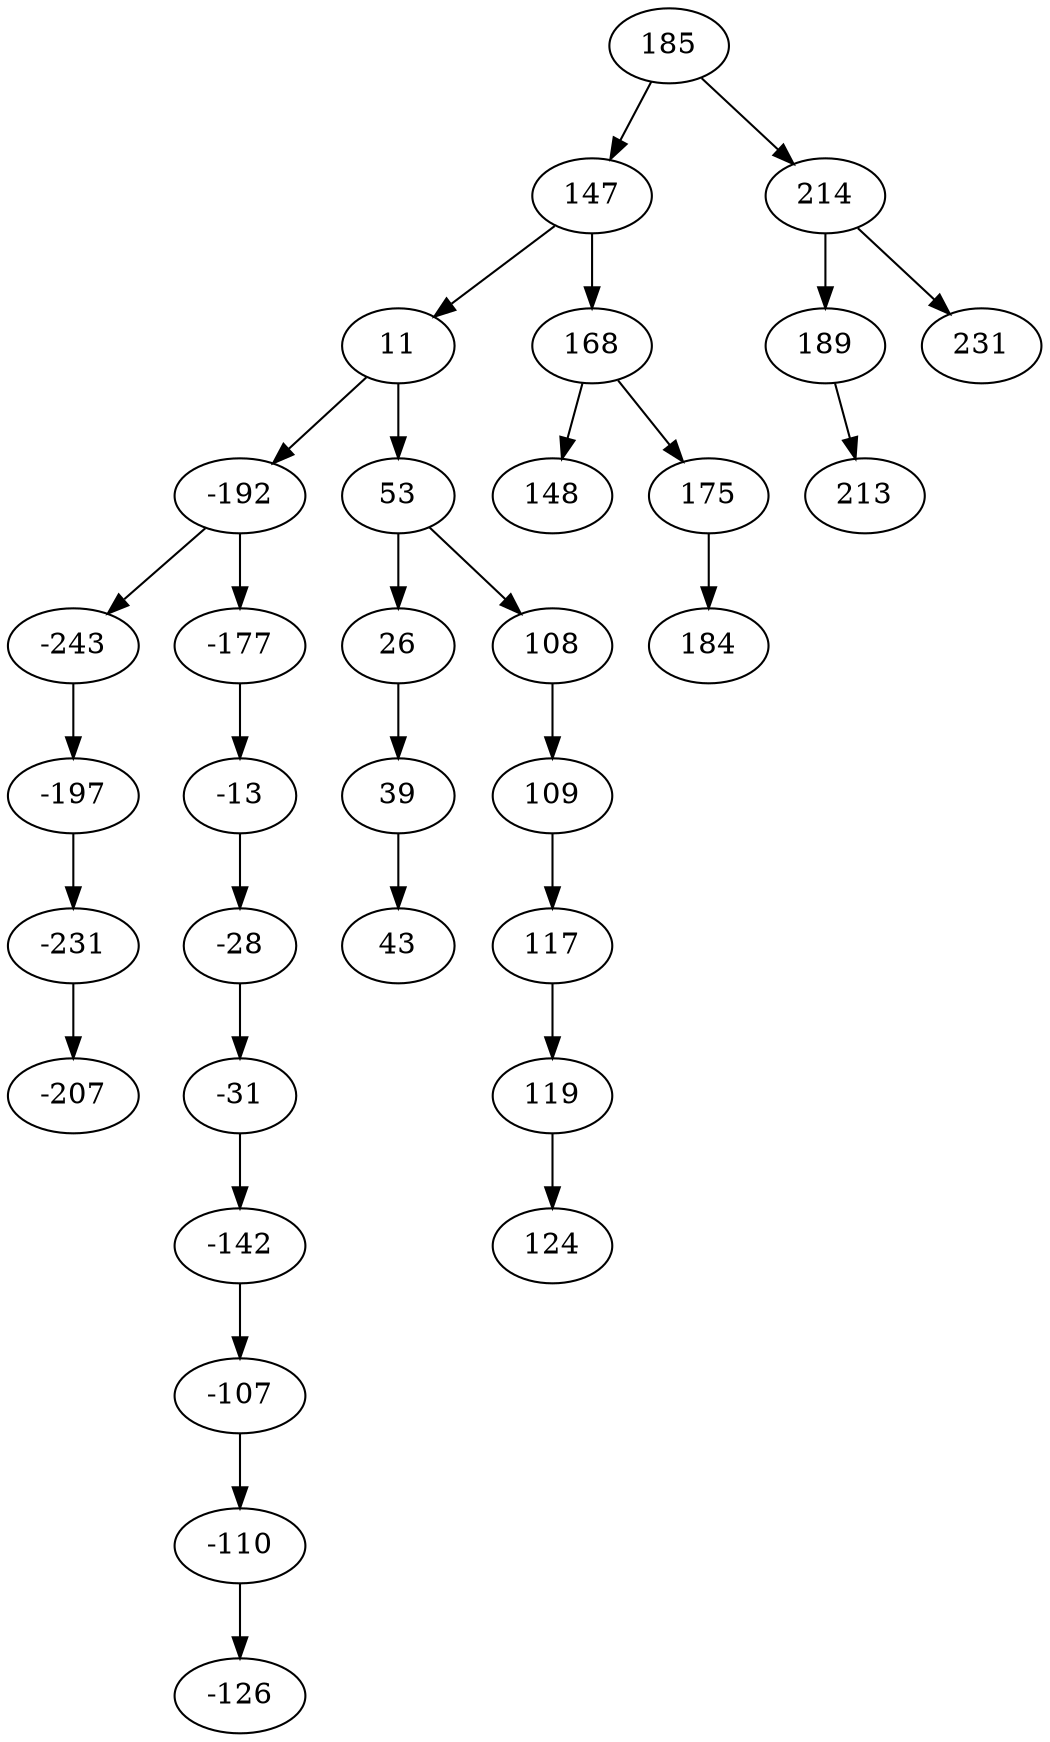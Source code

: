 digraph "Binary Search Tree" {
	185 [label=185]
	147 [label=147]
	11 [label=11]
	-192 [label=-192]
	-243 [label=-243]
	-197 [label=-197]
	-231 [label=-231]
	-207 [label=-207]
	-231 -> -207
	-197 -> -231
	-243 -> -197
	-192 -> -243
	-177 [label=-177]
	-13 [label=-13]
	-28 [label=-28]
	-31 [label=-31]
	-142 [label=-142]
	-107 [label=-107]
	-110 [label=-110]
	-126 [label=-126]
	-110 -> -126
	-107 -> -110
	-142 -> -107
	-31 -> -142
	-28 -> -31
	-13 -> -28
	-177 -> -13
	-192 -> -177
	11 -> -192
	53 [label=53]
	26 [label=26]
	39 [label=39]
	43 [label=43]
	39 -> 43
	26 -> 39
	53 -> 26
	108 [label=108]
	109 [label=109]
	117 [label=117]
	119 [label=119]
	124 [label=124]
	119 -> 124
	117 -> 119
	109 -> 117
	108 -> 109
	53 -> 108
	11 -> 53
	147 -> 11
	168 [label=168]
	148 [label=148]
	168 -> 148
	175 [label=175]
	184 [label=184]
	175 -> 184
	168 -> 175
	147 -> 168
	185 -> 147
	214 [label=214]
	189 [label=189]
	213 [label=213]
	189 -> 213
	214 -> 189
	231 [label=231]
	214 -> 231
	185 -> 214
}
